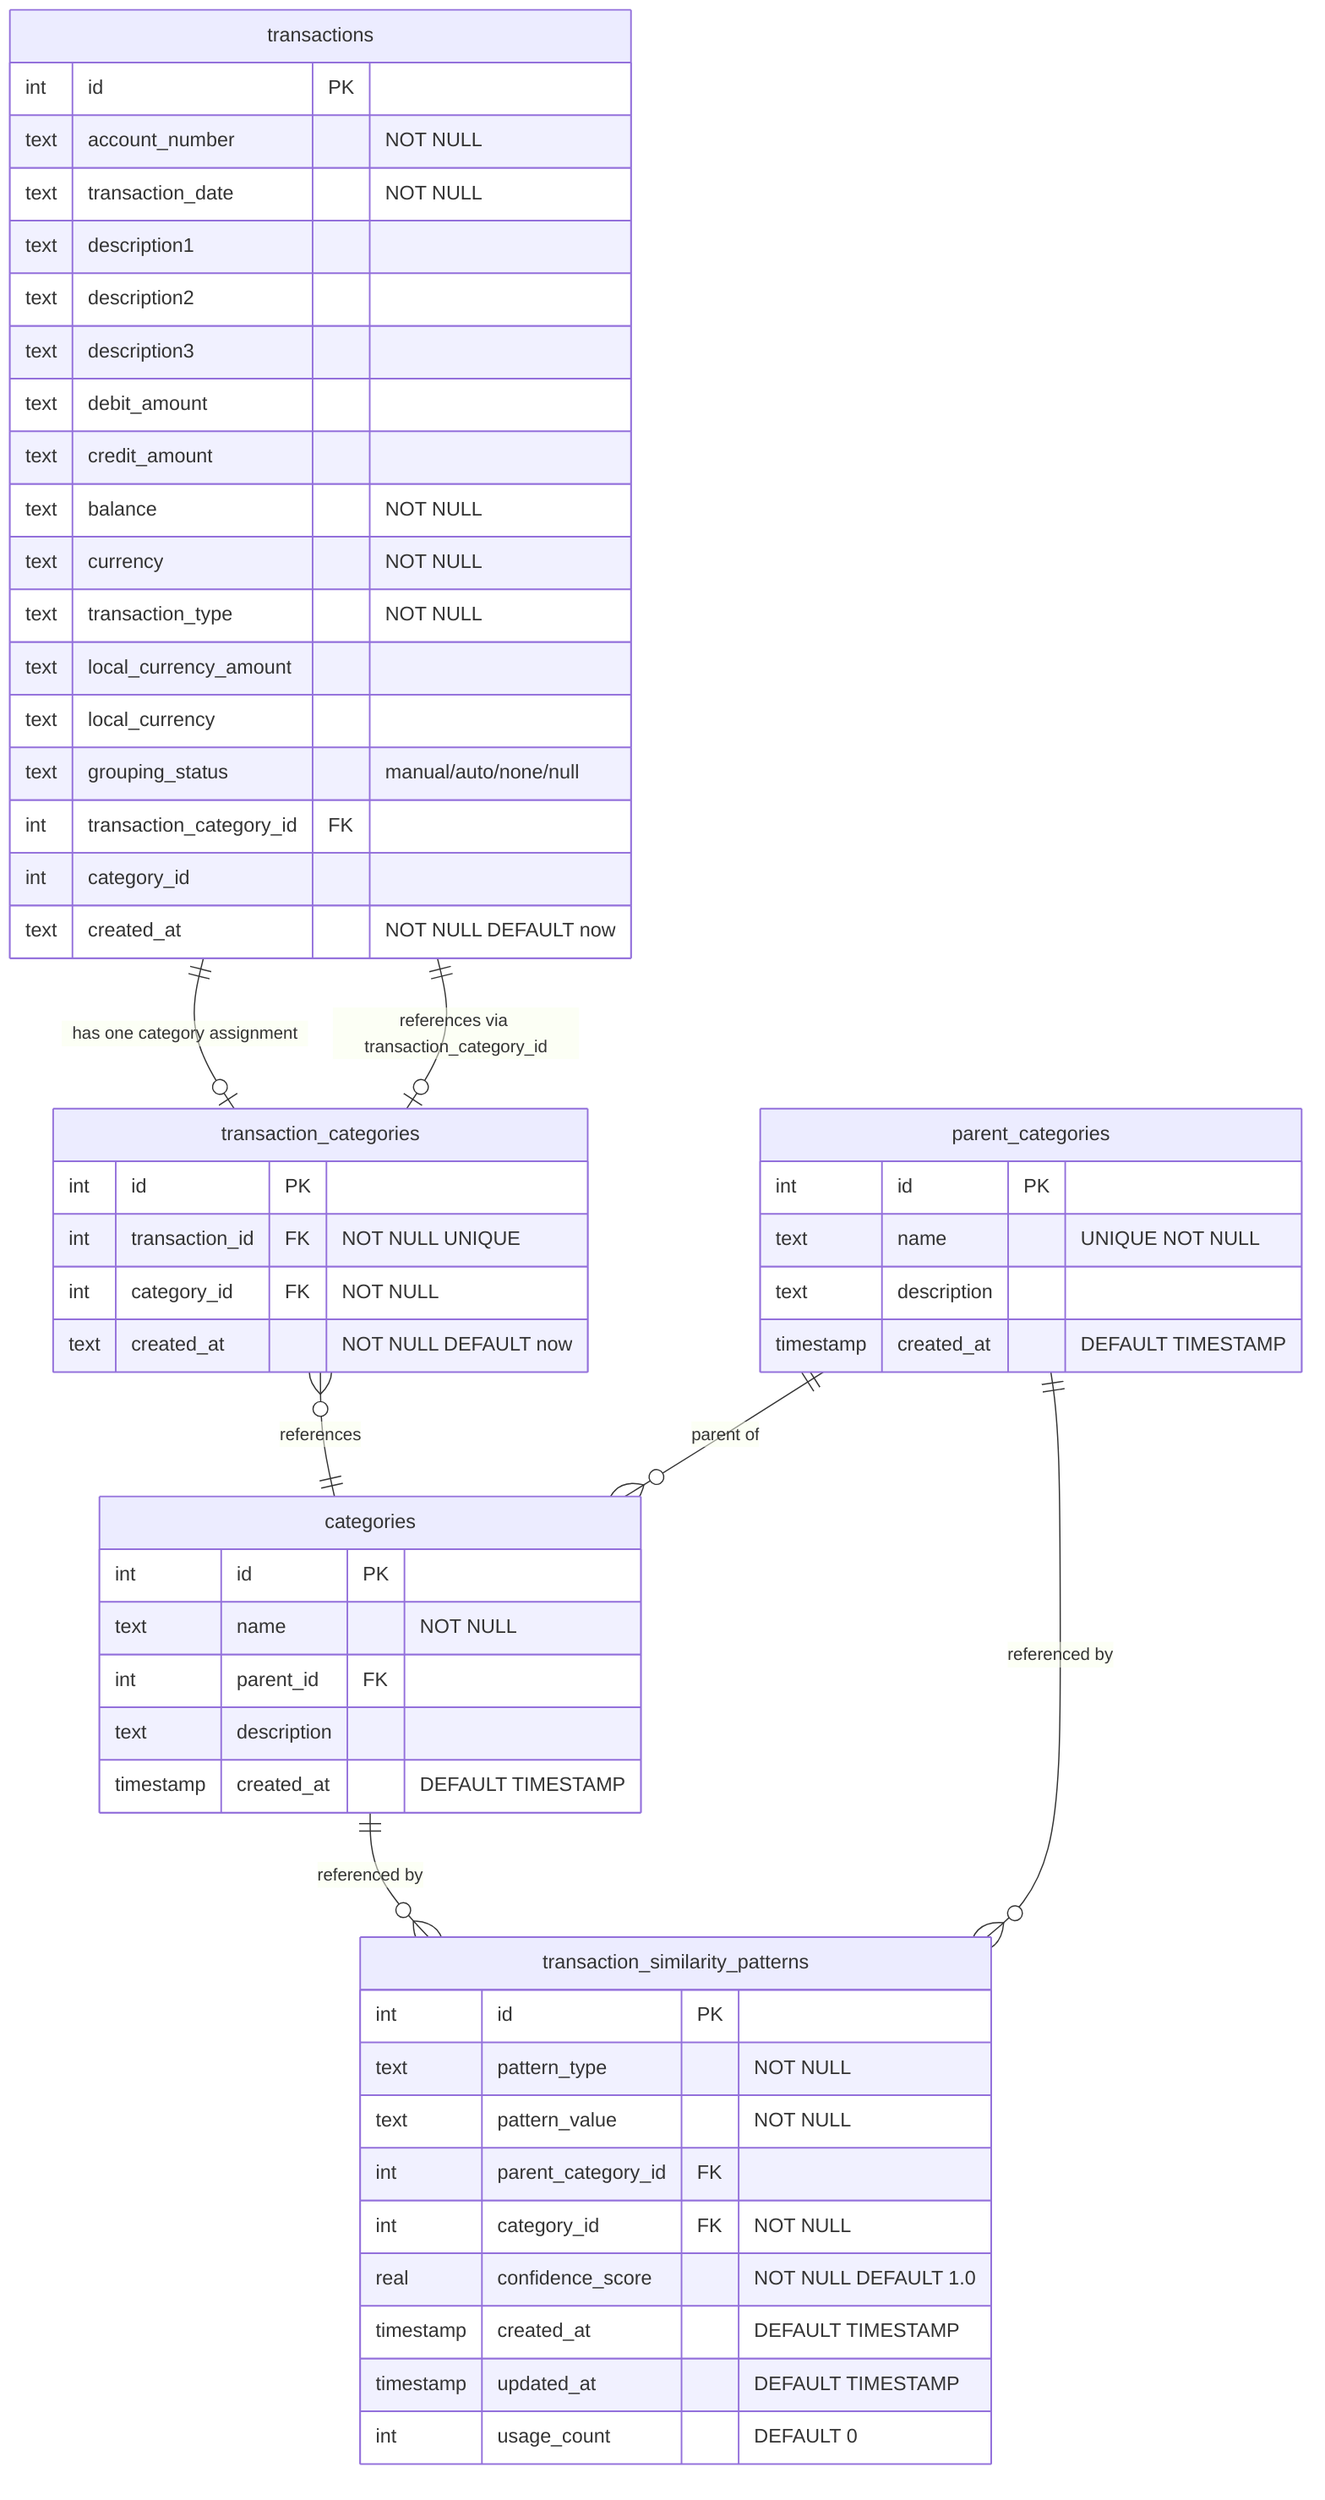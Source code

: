 erDiagram
    transactions {
        int id PK
        text account_number "NOT NULL"
        text transaction_date "NOT NULL"
        text description1
        text description2
        text description3
        text debit_amount
        text credit_amount
        text balance "NOT NULL"
        text currency "NOT NULL"
        text transaction_type "NOT NULL"
        text local_currency_amount
        text local_currency
        text grouping_status "manual/auto/none/null"
        int transaction_category_id FK
        int category_id
        text created_at "NOT NULL DEFAULT now"
    }
    
    parent_categories {
        int id PK
        text name "UNIQUE NOT NULL"
        text description
        timestamp created_at "DEFAULT TIMESTAMP"
    }
    
    categories {
        int id PK
        text name "NOT NULL"
        int parent_id FK
        text description
        timestamp created_at "DEFAULT TIMESTAMP"
    }
    
    transaction_categories {
        int id PK
        int transaction_id FK "NOT NULL UNIQUE"
        int category_id FK "NOT NULL"
        text created_at "NOT NULL DEFAULT now"
    }
    
    transaction_similarity_patterns {
        int id PK
        text pattern_type "NOT NULL"
        text pattern_value "NOT NULL"
        int parent_category_id FK
        int category_id FK "NOT NULL"
        real confidence_score "NOT NULL DEFAULT 1.0"
        timestamp created_at "DEFAULT TIMESTAMP"
        timestamp updated_at "DEFAULT TIMESTAMP"
        int usage_count "DEFAULT 0"
    }
    
    transactions ||--o| transaction_categories : "has one category assignment"
    transaction_categories }o--|| categories : "references"
    transactions ||--o| transaction_categories : "references via transaction_category_id"
    parent_categories ||--o{ categories : "parent of"
    categories ||--o{ transaction_similarity_patterns : "referenced by"
    parent_categories ||--o{ transaction_similarity_patterns : "referenced by"